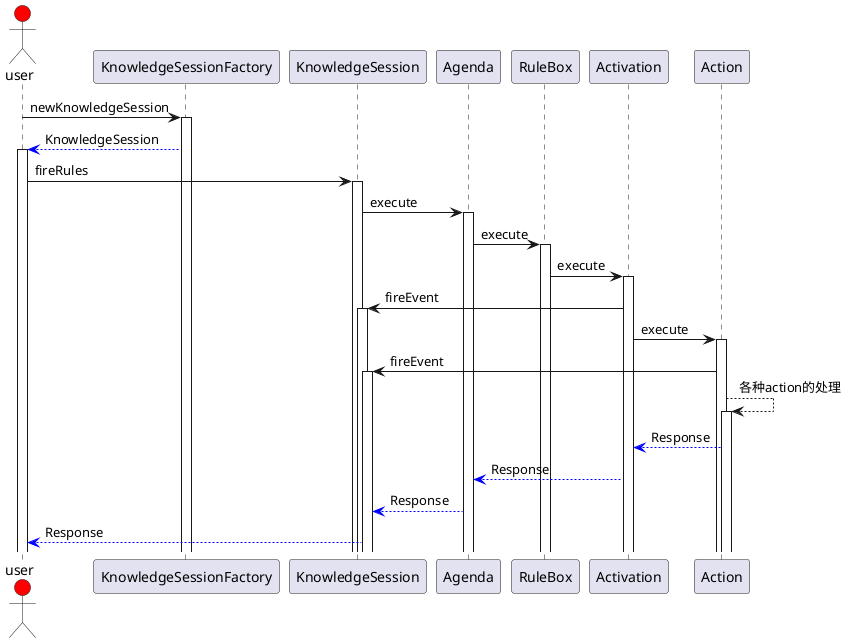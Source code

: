 @startuml
''' http://archive.3zso.com/archives/plantuml-quickstart.html#sec-5-1
actor user #red
''' as 后面是别名
'''  设置颜色
participant KnowledgeSessionFactory as KnowledgeSessionFactory 
participant KnowledgeSession as KnowledgeSession 
participant Agenda as Agenda 

user -> KnowledgeSessionFactory :newKnowledgeSession
activate KnowledgeSessionFactory 
user <--[#0000FF] KnowledgeSessionFactory:  KnowledgeSession
activate user

user -> KnowledgeSession: fireRules
activate KnowledgeSession

KnowledgeSession -> Agenda: execute
activate Agenda

Agenda -> RuleBox: execute
activate RuleBox

RuleBox -> Activation: execute
activate Activation

Activation -> KnowledgeSession: fireEvent
activate KnowledgeSession

Activation -> Action: execute
activate Action

Action -> KnowledgeSession: fireEvent
activate KnowledgeSession

Action --> Action: 各种action的处理
activate Action

'''设置箭头的颜色
Activation <--[#0000FF] Action:  Response
Agenda <--[#0000FF] Activation:  Response
KnowledgeSession <--[#0000FF] Agenda:  Response
user <--[#0000FF] KnowledgeSession:  Response
@enduml